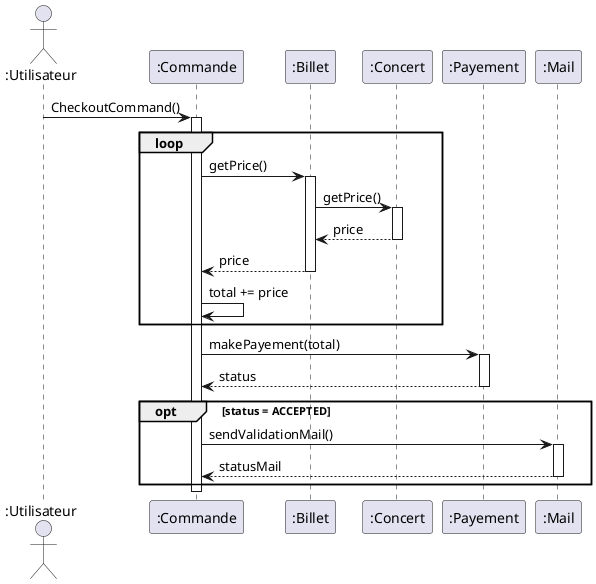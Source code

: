 @startuml
actor ":Utilisateur" as U
participant ":Commande" as C
participant ":Billet" as B
participant ":Concert" as Co
participant ":Payement" as Pa
participant ":Mail" as M

U -> C: CheckoutCommand()

loop
  activate C
   C -> B: getPrice()
  activate B
   B -> Co: getPrice()
   activate Co
    return price
   deactivate Co
   B --> C: price
  deactivate B
  C -> C: total += price
end

C -> Pa: makePayement(total)
activate Pa
 return status
deactivate Pa

opt status = ACCEPTED
 C -> M: sendValidationMail()
 activate M
  return statusMail
 deactivate M
end

deactivate C
@enduml